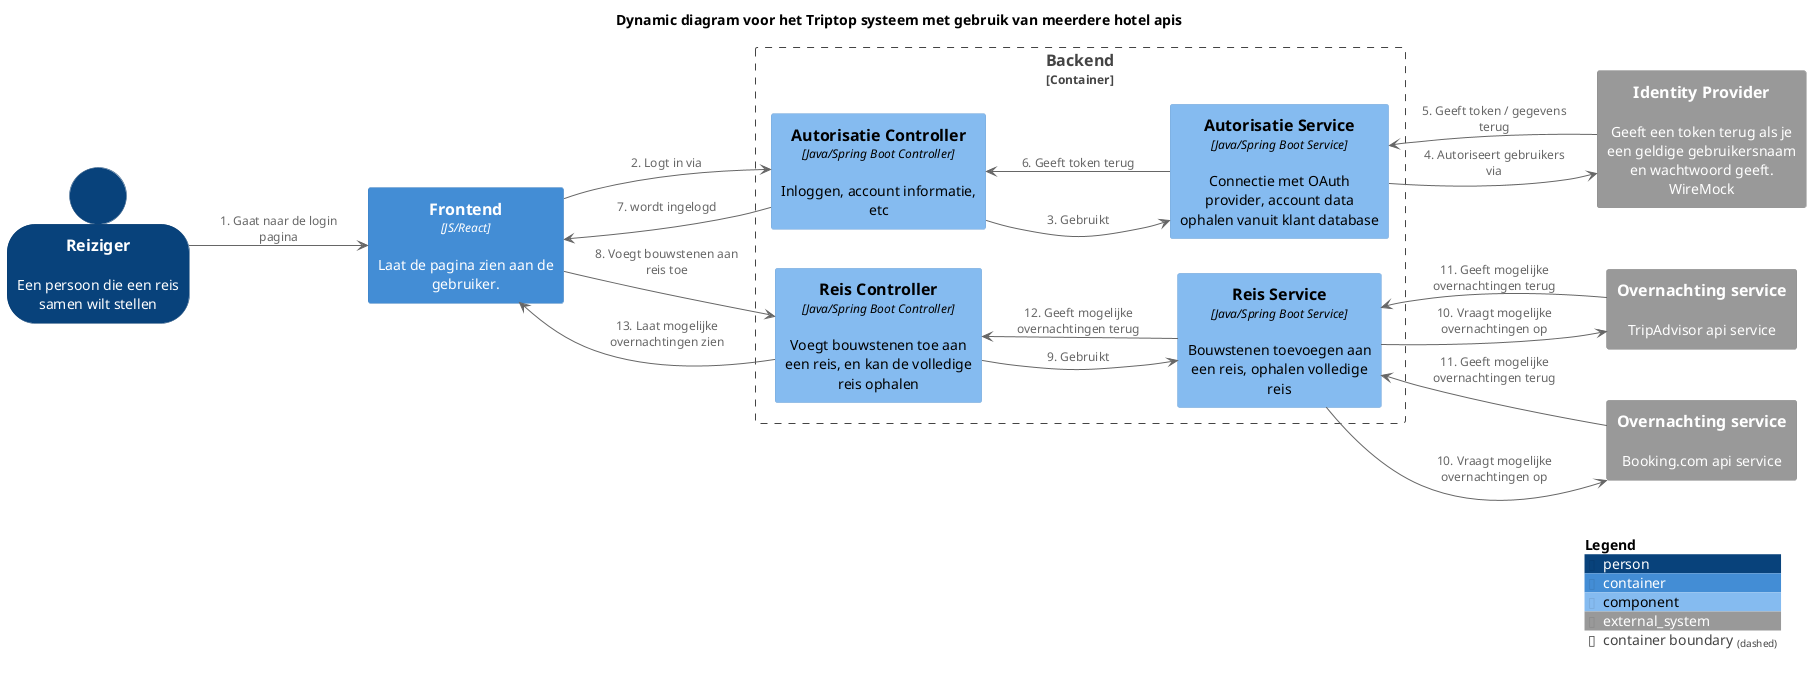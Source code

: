 @startuml

!include <C4/C4>
!include <C4/C4_Context>
!include <C4/C4_Container>
!include <C4/C4_Component>

left to right direction

SHOW_PERSON_OUTLINE()

AddRelTag("sync/async", $textColor=$ARROW_FONT_COLOR, $lineColor=$ARROW_COLOR, $lineStyle=DottedLine())

title Dynamic diagram voor het Triptop systeem met gebruik van meerdere hotel apis

Person(reiziger, Reiziger, "Een persoon die een reis samen wilt stellen")

Container(frontend, "Frontend", $techn="JS/React", $descr="Laat de pagina zien aan de gebruiker.", $tags="", $link="")
System_Ext(wiremock, "Identity Provider", "Geeft een token terug als je een geldige gebruikersnaam en wachtwoord geeft. WireMock")
System_Ext(overnachting1, "Overnachting service", "Booking.com api service")
System_Ext(overnachting2, "Overnachting service", "TripAdvisor api service")

Container_Boundary("Container", "Backend", $tags="") {
    Component(authController, "Autorisatie Controller", $techn="Java/Spring Boot Controller", $descr="Inloggen, account informatie, etc", $tags="", $link="")
    Component(reisController, "Reis Controller", $techn="Java/Spring Boot Controller", $descr="Voegt bouwstenen toe aan een reis, en kan de volledige reis ophalen", $tags="", $link="")
    Component(authService, "Autorisatie Service", $techn="Java/Spring Boot Service", $descr="Connectie met OAuth provider, account data ophalen vanuit klant database", $tags="", $link="")
    Component(reisService, "Reis Service", $techn="Java/Spring Boot Service", $descr="Bouwstenen toevoegen aan een reis, ophalen volledige reis", $tags="", $link="")
    }



reiziger --> frontend : 1. Gaat naar de login pagina
frontend --> authController : 2. Logt in via
authController --> authService : 3. Gebruikt
authService --> wiremock : 4. Autoriseert gebruikers via
wiremock --> authService : 5. Geeft token / gegevens terug
authService --> authController : 6. Geeft token terug
authController --> frontend : 7. wordt ingelogd
frontend --> reisController : 8. Voegt bouwstenen aan reis toe
reisController --> reisService : 9. Gebruikt
reisService --> overnachting1 : 10. Vraagt mogelijke overnachtingen op
reisService --> overnachting2 : 10. Vraagt mogelijke overnachtingen op
overnachting1 --> reisService : 11. Geeft mogelijke overnachtingen terug
overnachting2 --> reisService : 11. Geeft mogelijke overnachtingen terug
reisService --> reisController : 12. Geeft mogelijke overnachtingen terug
reisController --> frontend : 13. Laat mogelijke overnachtingen zien


SHOW_LEGEND()

@enduml